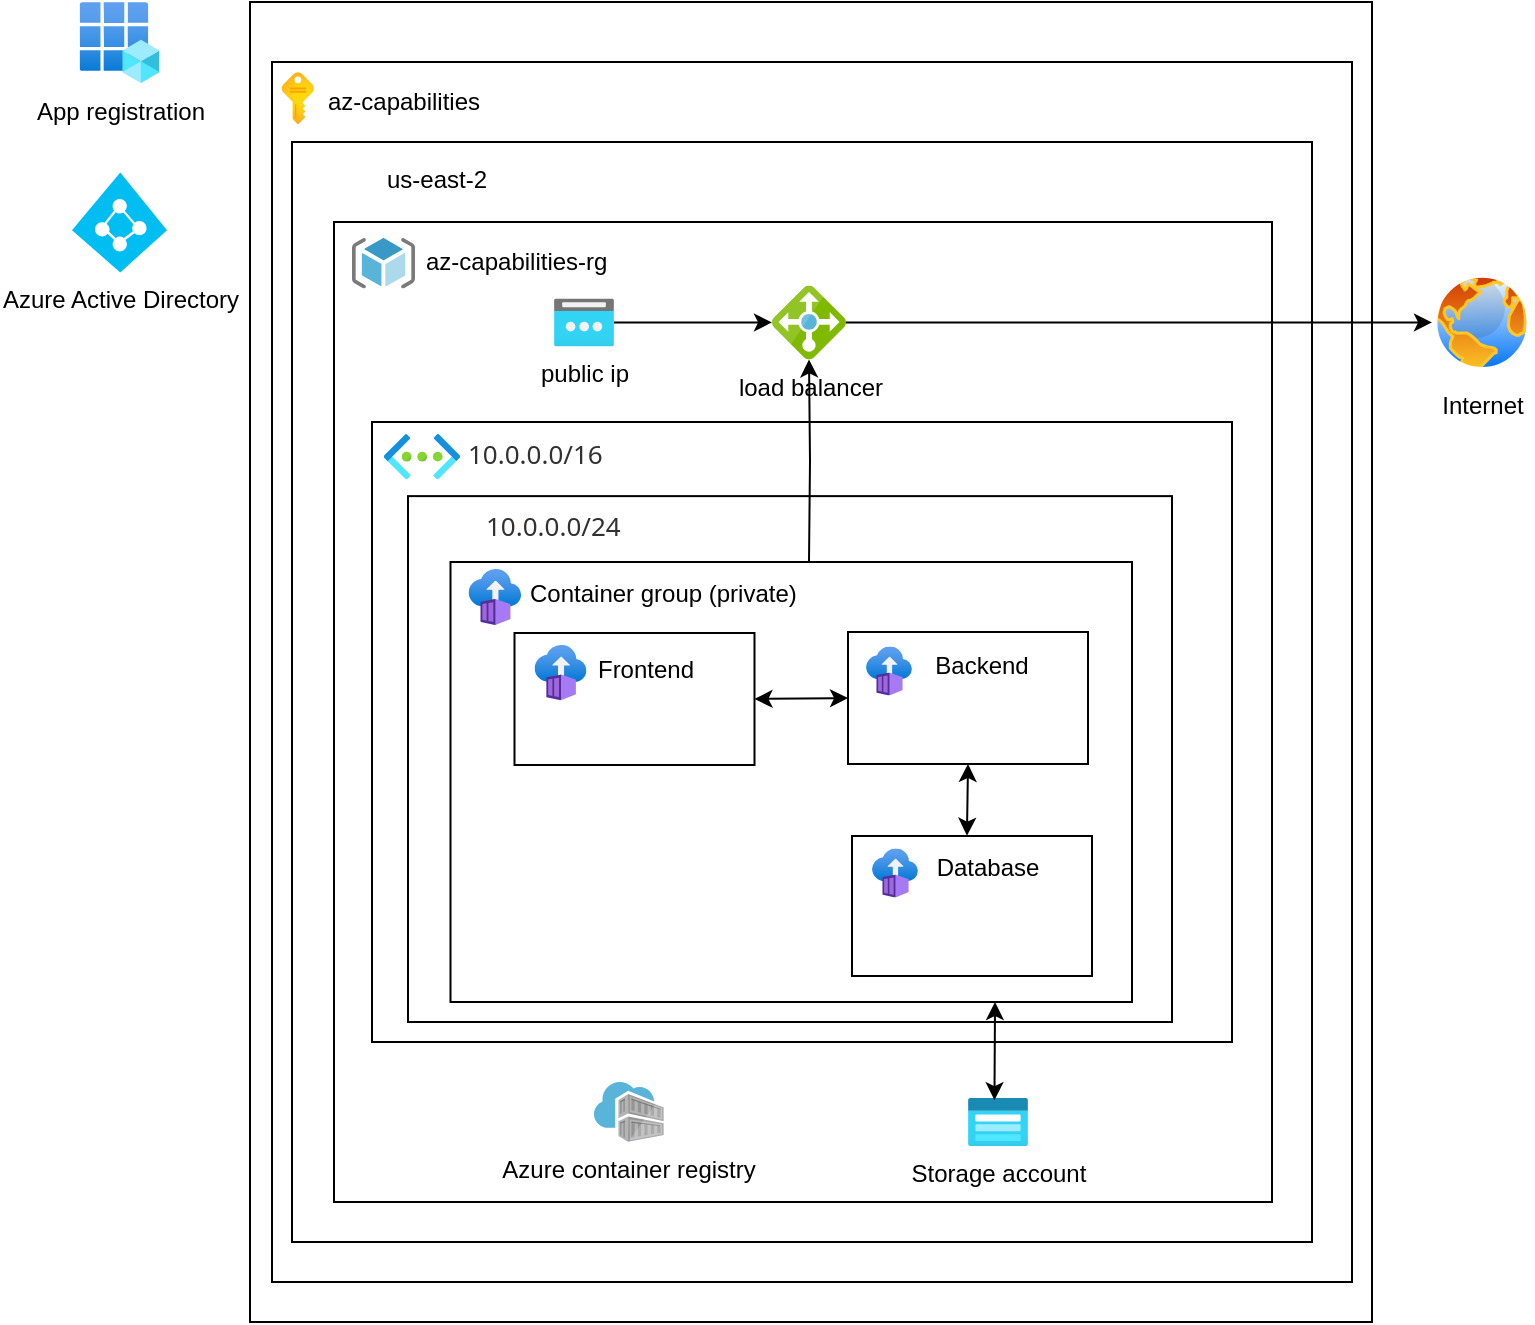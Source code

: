<mxfile version="22.1.2" type="device">
  <diagram name="Page-1" id="NbZYLsITIQdBhNB3CvN5">
    <mxGraphModel dx="984" dy="649" grid="1" gridSize="10" guides="1" tooltips="1" connect="1" arrows="1" fold="1" page="1" pageScale="1" pageWidth="850" pageHeight="1100" math="0" shadow="0">
      <root>
        <mxCell id="0" />
        <mxCell id="1" parent="0" />
        <mxCell id="pxAkdys24_ruM4_S-u4r-51" value="" style="rounded=0;whiteSpace=wrap;html=1;" parent="1" vertex="1">
          <mxGeometry x="209" y="290" width="561" height="660" as="geometry" />
        </mxCell>
        <mxCell id="pxAkdys24_ruM4_S-u4r-52" value="" style="rounded=0;whiteSpace=wrap;html=1;" parent="1" vertex="1">
          <mxGeometry x="220" y="320" width="540" height="610" as="geometry" />
        </mxCell>
        <mxCell id="pxAkdys24_ruM4_S-u4r-53" value="" style="rounded=0;whiteSpace=wrap;html=1;" parent="1" vertex="1">
          <mxGeometry x="230" y="360" width="510" height="550" as="geometry" />
        </mxCell>
        <mxCell id="pxAkdys24_ruM4_S-u4r-54" value="" style="rounded=0;whiteSpace=wrap;html=1;" parent="1" vertex="1">
          <mxGeometry x="251" y="400" width="469" height="490" as="geometry" />
        </mxCell>
        <mxCell id="pxAkdys24_ruM4_S-u4r-55" value="" style="image;aspect=fixed;html=1;points=[];align=center;fontSize=12;image=img/lib/azure2/general/Subscriptions.svg;" parent="1" vertex="1">
          <mxGeometry x="224.89" y="325" width="16.11" height="26" as="geometry" />
        </mxCell>
        <mxCell id="pxAkdys24_ruM4_S-u4r-56" value="" style="shape=image;verticalLabelPosition=bottom;labelBackgroundColor=default;verticalAlign=top;aspect=fixed;imageAspect=0;image=https://upload.wikimedia.org/wikipedia/commons/thumb/a/a8/Microsoft_Azure_Logo.svg/800px-Microsoft_Azure_Logo.svg.png;" parent="1" vertex="1">
          <mxGeometry x="216" y="296" width="59" height="17.04" as="geometry" />
        </mxCell>
        <mxCell id="pxAkdys24_ruM4_S-u4r-57" value="" style="shape=image;verticalLabelPosition=bottom;labelBackgroundColor=default;verticalAlign=top;aspect=fixed;imageAspect=0;image=https://mattruma.com/wp-content/uploads/2020/07/Icon-azurestack-9-Region-Management.png;" parent="1" vertex="1">
          <mxGeometry x="240" y="365" width="30" height="30" as="geometry" />
        </mxCell>
        <mxCell id="pxAkdys24_ruM4_S-u4r-58" value="us-east-2" style="text;html=1;strokeColor=none;fillColor=none;align=center;verticalAlign=middle;whiteSpace=wrap;rounded=0;" parent="1" vertex="1">
          <mxGeometry x="275" y="364" width="55" height="30" as="geometry" />
        </mxCell>
        <mxCell id="pxAkdys24_ruM4_S-u4r-59" value="&lt;div&gt;&lt;br&gt;&lt;/div&gt;&lt;div style=&quot;float: right;&quot; class=&quot;rightHeader-137&quot;&gt;&lt;button style=&quot;font-family: inherit; -webkit-font-smoothing: antialiased; font-size: inherit; font-weight: inherit; color: rgb(0, 120, 212); outline: none; text-decoration: none; background: none transparent; border-top: none; border-right: none; border-left: none; border-image: initial; cursor: pointer; display: flex; margin: 0px; overflow: inherit; padding: 0px; text-align: left; text-overflow: inherit; border-bottom: 1px solid transparent; user-select: text;&quot; class=&quot;ms-Link addressspace-control-v2-delete-addressspace-button flex-287&quot; type=&quot;button&quot;&gt;&lt;div style=&quot;margin-top: 5px; margin-right: 10px; color: rgb(0, 120, 212); font-family: &amp;quot;Segoe UI&amp;quot;, &amp;quot;Segoe UI Web (West European)&amp;quot;, &amp;quot;Segoe UI&amp;quot;, -apple-system, &amp;quot;system-ui&amp;quot;, Roboto, &amp;quot;Helvetica Neue&amp;quot;, sans-serif; font-size: 13px; font-style: normal; font-variant-ligatures: normal; font-variant-caps: normal; font-weight: 400; letter-spacing: normal; orphans: 2; text-align: left; text-indent: 0px; text-transform: none; widows: 2; word-spacing: 0px; -webkit-text-stroke-width: 0px; background-color: rgb(255, 255, 255); text-decoration-thickness: initial; text-decoration-style: initial; text-decoration-color: initial;&quot; class=&quot;frameworkIconMarginFix-154&quot;&gt;&lt;div style=&quot;fill: rgb(0, 120, 212); width: 13px; height: 16px; display: inline-block;&quot; class=&quot;icon-108 commandIcon-129&quot;&gt;&lt;svg style=&quot;height:100%;width:100%;&quot;&gt;&lt;use xlink:href=&quot;#frameworkType17&quot;&gt;&lt;/use&gt;&lt;/svg&gt;&lt;/div&gt;&lt;/div&gt;&lt;br class=&quot;Apple-interchange-newline&quot;&gt;&lt;/button&gt;&lt;/div&gt;" style="rounded=0;whiteSpace=wrap;html=1;" parent="1" vertex="1">
          <mxGeometry x="270" y="500" width="430" height="310" as="geometry" />
        </mxCell>
        <mxCell id="pxAkdys24_ruM4_S-u4r-60" value="" style="image;aspect=fixed;html=1;points=[];align=center;fontSize=12;image=img/lib/azure2/networking/Virtual_Networks.svg;" parent="1" vertex="1">
          <mxGeometry x="276" y="506" width="38" height="22.69" as="geometry" />
        </mxCell>
        <mxCell id="pxAkdys24_ruM4_S-u4r-61" value="&lt;div&gt;&lt;label class=&quot;ms-Label leftHeader-286&quot; style=&quot;font-family: &amp;quot;Segoe UI&amp;quot;, &amp;quot;Segoe UI Web (West European)&amp;quot;, &amp;quot;Segoe UI&amp;quot;, -apple-system, BlinkMacSystemFont, Roboto, &amp;quot;Helvetica Neue&amp;quot;, sans-serif; -webkit-font-smoothing: antialiased; font-size: 13px; font-weight: 400; color: rgb(50, 49, 48); box-sizing: border-box; box-shadow: none; margin: 0px; display: block; padding: 5px 0px; overflow-wrap: break-word; float: left;&quot;&gt;10.0.0.0/16&lt;/label&gt;&lt;/div&gt;" style="text;whiteSpace=wrap;html=1;" parent="1" vertex="1">
          <mxGeometry x="316" y="497" width="100" height="20" as="geometry" />
        </mxCell>
        <mxCell id="pxAkdys24_ruM4_S-u4r-62" value="" style="image;sketch=0;aspect=fixed;html=1;points=[];align=center;fontSize=12;image=img/lib/mscae/ResourceGroup.svg;" parent="1" vertex="1">
          <mxGeometry x="260" y="408" width="31.5" height="25.2" as="geometry" />
        </mxCell>
        <mxCell id="pxAkdys24_ruM4_S-u4r-63" value="&lt;span style=&quot;color: rgb(0, 0, 0); font-family: Helvetica; font-size: 12px; font-style: normal; font-variant-ligatures: normal; font-variant-caps: normal; font-weight: 400; letter-spacing: normal; orphans: 2; text-align: center; text-indent: 0px; text-transform: none; widows: 2; word-spacing: 0px; -webkit-text-stroke-width: 0px; background-color: rgb(255, 255, 255); text-decoration-thickness: initial; text-decoration-style: initial; text-decoration-color: initial; float: none; display: inline !important;&quot;&gt;az-capabilities-rg&lt;/span&gt;" style="text;whiteSpace=wrap;html=1;" parent="1" vertex="1">
          <mxGeometry x="295" y="406" width="120" height="40" as="geometry" />
        </mxCell>
        <mxCell id="pxAkdys24_ruM4_S-u4r-64" value="Azure container registry" style="image;sketch=0;aspect=fixed;html=1;points=[];align=center;fontSize=12;image=img/lib/mscae/Container_Registries.svg;" parent="1" vertex="1">
          <mxGeometry x="381" y="830" width="34.88" height="30" as="geometry" />
        </mxCell>
        <mxCell id="pxAkdys24_ruM4_S-u4r-65" style="edgeStyle=orthogonalEdgeStyle;rounded=0;orthogonalLoop=1;jettySize=auto;html=1;entryX=0;entryY=0.5;entryDx=0;entryDy=0;" parent="1" source="pxAkdys24_ruM4_S-u4r-66" target="pxAkdys24_ruM4_S-u4r-67" edge="1">
          <mxGeometry relative="1" as="geometry" />
        </mxCell>
        <mxCell id="pxAkdys24_ruM4_S-u4r-66" value="load balancer" style="image;sketch=0;aspect=fixed;html=1;points=[];align=center;fontSize=12;image=img/lib/mscae/Load_Balancer_feature.svg;" parent="1" vertex="1">
          <mxGeometry x="470" y="431.7" width="37" height="37" as="geometry" />
        </mxCell>
        <mxCell id="pxAkdys24_ruM4_S-u4r-67" value="Internet" style="image;aspect=fixed;perimeter=ellipsePerimeter;html=1;align=center;shadow=0;dashed=0;spacingTop=3;image=img/lib/active_directory/internet_globe.svg;" parent="1" vertex="1">
          <mxGeometry x="800" y="425.2" width="50" height="50" as="geometry" />
        </mxCell>
        <mxCell id="pxAkdys24_ruM4_S-u4r-68" value="&lt;div&gt;&lt;br&gt;&lt;/div&gt;&lt;div style=&quot;float: right;&quot; class=&quot;rightHeader-137&quot;&gt;&lt;button style=&quot;font-family: inherit; -webkit-font-smoothing: antialiased; font-size: inherit; font-weight: inherit; color: rgb(0, 120, 212); outline: none; text-decoration: none; background: none transparent; border-top: none; border-right: none; border-left: none; border-image: initial; cursor: pointer; display: flex; margin: 0px; overflow: inherit; padding: 0px; text-align: left; text-overflow: inherit; border-bottom: 1px solid transparent; user-select: text;&quot; class=&quot;ms-Link addressspace-control-v2-delete-addressspace-button flex-287&quot; type=&quot;button&quot;&gt;&lt;div style=&quot;margin-top: 5px; margin-right: 10px; color: rgb(0, 120, 212); font-family: &amp;quot;Segoe UI&amp;quot;, &amp;quot;Segoe UI Web (West European)&amp;quot;, &amp;quot;Segoe UI&amp;quot;, -apple-system, &amp;quot;system-ui&amp;quot;, Roboto, &amp;quot;Helvetica Neue&amp;quot;, sans-serif; font-size: 13px; font-style: normal; font-variant-ligatures: normal; font-variant-caps: normal; font-weight: 400; letter-spacing: normal; orphans: 2; text-align: left; text-indent: 0px; text-transform: none; widows: 2; word-spacing: 0px; -webkit-text-stroke-width: 0px; background-color: rgb(255, 255, 255); text-decoration-thickness: initial; text-decoration-style: initial; text-decoration-color: initial;&quot; class=&quot;frameworkIconMarginFix-154&quot;&gt;&lt;div style=&quot;fill: rgb(0, 120, 212); width: 13px; height: 16px; display: inline-block;&quot; class=&quot;icon-108 commandIcon-129&quot;&gt;&lt;svg style=&quot;height:100%;width:100%;&quot;&gt;&lt;use xlink:href=&quot;#frameworkType17&quot;&gt;&lt;/use&gt;&lt;/svg&gt;&lt;/div&gt;&lt;/div&gt;&lt;br class=&quot;Apple-interchange-newline&quot;&gt;&lt;/button&gt;&lt;/div&gt;" style="rounded=0;whiteSpace=wrap;html=1;" parent="1" vertex="1">
          <mxGeometry x="288" y="537.06" width="382" height="262.94" as="geometry" />
        </mxCell>
        <mxCell id="pxAkdys24_ruM4_S-u4r-69" value="" style="rounded=0;whiteSpace=wrap;html=1;" parent="1" vertex="1">
          <mxGeometry x="309.25" y="570" width="340.75" height="220" as="geometry" />
        </mxCell>
        <mxCell id="pxAkdys24_ruM4_S-u4r-70" value="" style="image;aspect=fixed;html=1;points=[];align=center;fontSize=12;image=img/lib/azure2/compute/Container_Instances.svg;" parent="1" vertex="1">
          <mxGeometry x="318.25" y="573.5" width="26.35" height="28" as="geometry" />
        </mxCell>
        <mxCell id="pxAkdys24_ruM4_S-u4r-71" value="&lt;span style=&quot;color: rgb(0, 0, 0); font-family: Helvetica; font-size: 12px; font-style: normal; font-variant-ligatures: normal; font-variant-caps: normal; font-weight: 400; letter-spacing: normal; orphans: 2; text-align: center; text-indent: 0px; text-transform: none; widows: 2; word-spacing: 0px; -webkit-text-stroke-width: 0px; background-color: rgb(255, 255, 255); text-decoration-thickness: initial; text-decoration-style: initial; text-decoration-color: initial; float: none; display: inline !important;&quot;&gt;Container group (private)&lt;/span&gt;" style="text;whiteSpace=wrap;html=1;" parent="1" vertex="1">
          <mxGeometry x="347.25" y="571.5" width="162.75" height="40" as="geometry" />
        </mxCell>
        <mxCell id="pxAkdys24_ruM4_S-u4r-72" value="" style="group" parent="1" vertex="1" connectable="0">
          <mxGeometry x="333.25" y="573.5" width="166.75" height="119.5" as="geometry" />
        </mxCell>
        <mxCell id="pxAkdys24_ruM4_S-u4r-73" value="" style="rounded=0;whiteSpace=wrap;html=1;" parent="pxAkdys24_ruM4_S-u4r-72" vertex="1">
          <mxGeometry x="8" y="32" width="120" height="66" as="geometry" />
        </mxCell>
        <mxCell id="pxAkdys24_ruM4_S-u4r-74" value="" style="image;aspect=fixed;html=1;points=[];align=center;fontSize=12;image=img/lib/azure2/compute/Container_Instances.svg;" parent="pxAkdys24_ruM4_S-u4r-72" vertex="1">
          <mxGeometry x="18" y="38" width="26" height="27.62" as="geometry" />
        </mxCell>
        <mxCell id="pxAkdys24_ruM4_S-u4r-75" value="" style="shape=image;verticalLabelPosition=bottom;labelBackgroundColor=default;verticalAlign=top;aspect=fixed;imageAspect=0;image=https://upload.wikimedia.org/wikipedia/commons/thumb/a/a7/React-icon.svg/1200px-React-icon.svg.png;" parent="pxAkdys24_ruM4_S-u4r-72" vertex="1">
          <mxGeometry x="52.47" y="61.5" width="31.06" height="27" as="geometry" />
        </mxCell>
        <mxCell id="pxAkdys24_ruM4_S-u4r-76" value="Frontend" style="text;html=1;strokeColor=none;fillColor=none;align=center;verticalAlign=middle;whiteSpace=wrap;rounded=0;" parent="pxAkdys24_ruM4_S-u4r-72" vertex="1">
          <mxGeometry x="44" y="35.31" width="60" height="30" as="geometry" />
        </mxCell>
        <mxCell id="pxAkdys24_ruM4_S-u4r-77" value="" style="shape=image;verticalLabelPosition=bottom;labelBackgroundColor=default;verticalAlign=top;aspect=fixed;imageAspect=0;image=https://uploads-us-west-2.insided.com/miro-us/attachment/9209e7c6-45ac-4cce-9cc2-54f63ed5ffee.png;rotation=0;" parent="1" vertex="1">
          <mxGeometry x="290" y="543.5" width="35.07" height="19" as="geometry" />
        </mxCell>
        <mxCell id="pxAkdys24_ruM4_S-u4r-78" value="&lt;div&gt;&lt;label class=&quot;ms-Label leftHeader-286&quot; style=&quot;font-family: &amp;quot;Segoe UI&amp;quot;, &amp;quot;Segoe UI Web (West European)&amp;quot;, &amp;quot;Segoe UI&amp;quot;, -apple-system, BlinkMacSystemFont, Roboto, &amp;quot;Helvetica Neue&amp;quot;, sans-serif; -webkit-font-smoothing: antialiased; font-size: 13px; font-weight: 400; color: rgb(50, 49, 48); box-sizing: border-box; box-shadow: none; margin: 0px; display: block; padding: 5px 0px; overflow-wrap: break-word; float: left;&quot;&gt;10.0.0.0/24&lt;/label&gt;&lt;/div&gt;" style="text;whiteSpace=wrap;html=1;" parent="1" vertex="1">
          <mxGeometry x="325" y="532.5" width="100" height="20" as="geometry" />
        </mxCell>
        <mxCell id="pxAkdys24_ruM4_S-u4r-79" style="edgeStyle=orthogonalEdgeStyle;rounded=0;orthogonalLoop=1;jettySize=auto;html=1;" parent="1" source="pxAkdys24_ruM4_S-u4r-80" target="pxAkdys24_ruM4_S-u4r-66" edge="1">
          <mxGeometry relative="1" as="geometry" />
        </mxCell>
        <mxCell id="pxAkdys24_ruM4_S-u4r-80" value="public ip" style="image;aspect=fixed;html=1;points=[];align=center;fontSize=12;image=img/lib/azure2/networking/Public_IP_Addresses.svg;" parent="1" vertex="1">
          <mxGeometry x="361" y="438.2" width="30" height="24" as="geometry" />
        </mxCell>
        <mxCell id="pxAkdys24_ruM4_S-u4r-81" value="" style="endArrow=classic;startArrow=classic;html=1;rounded=0;entryX=0;entryY=0.5;entryDx=0;entryDy=0;exitX=1;exitY=0.5;exitDx=0;exitDy=0;" parent="1" source="pxAkdys24_ruM4_S-u4r-73" target="pxAkdys24_ruM4_S-u4r-83" edge="1">
          <mxGeometry width="50" height="50" relative="1" as="geometry">
            <mxPoint x="460" y="632.388" as="sourcePoint" />
            <mxPoint x="510" y="633" as="targetPoint" />
          </mxGeometry>
        </mxCell>
        <mxCell id="pxAkdys24_ruM4_S-u4r-82" value="x" style="group" parent="1" vertex="1" connectable="0">
          <mxGeometry x="507" y="608.996" width="166.21" height="93.544" as="geometry" />
        </mxCell>
        <mxCell id="pxAkdys24_ruM4_S-u4r-83" value="" style="rounded=0;whiteSpace=wrap;html=1;" parent="pxAkdys24_ruM4_S-u4r-82" vertex="1">
          <mxGeometry x="1" y="-4" width="120" height="66" as="geometry" />
        </mxCell>
        <mxCell id="pxAkdys24_ruM4_S-u4r-84" value="" style="image;aspect=fixed;html=1;points=[];align=center;fontSize=12;image=img/lib/azure2/compute/Container_Instances.svg;" parent="pxAkdys24_ruM4_S-u4r-82" vertex="1">
          <mxGeometry x="10" y="3.303" width="22.979" height="24.411" as="geometry" />
        </mxCell>
        <mxCell id="pxAkdys24_ruM4_S-u4r-85" value="Backend" style="text;html=1;strokeColor=none;fillColor=none;align=center;verticalAlign=middle;whiteSpace=wrap;rounded=0;" parent="pxAkdys24_ruM4_S-u4r-82" vertex="1">
          <mxGeometry x="40" y="0.925" width="56" height="24.747" as="geometry" />
        </mxCell>
        <mxCell id="pxAkdys24_ruM4_S-u4r-86" value="" style="shape=image;verticalLabelPosition=bottom;labelBackgroundColor=default;verticalAlign=top;aspect=fixed;imageAspect=0;image=https://upload.wikimedia.org/wikipedia/commons/thumb/d/d9/Node.js_logo.svg/1200px-Node.js_logo.svg.png;" parent="pxAkdys24_ruM4_S-u4r-82" vertex="1">
          <mxGeometry x="36" y="27.399" width="41.469" height="25.366" as="geometry" />
        </mxCell>
        <mxCell id="pxAkdys24_ruM4_S-u4r-87" style="edgeStyle=orthogonalEdgeStyle;rounded=0;orthogonalLoop=1;jettySize=auto;html=1;exitX=0.5;exitY=1;exitDx=0;exitDy=0;" parent="pxAkdys24_ruM4_S-u4r-82" source="pxAkdys24_ruM4_S-u4r-83" target="pxAkdys24_ruM4_S-u4r-83" edge="1">
          <mxGeometry relative="1" as="geometry" />
        </mxCell>
        <mxCell id="pxAkdys24_ruM4_S-u4r-88" style="edgeStyle=orthogonalEdgeStyle;rounded=0;orthogonalLoop=1;jettySize=auto;html=1;exitX=0.5;exitY=1;exitDx=0;exitDy=0;" parent="1" edge="1">
          <mxGeometry relative="1" as="geometry">
            <mxPoint x="672.5" y="681.278" as="sourcePoint" />
            <mxPoint x="672.5" y="681.278" as="targetPoint" />
          </mxGeometry>
        </mxCell>
        <mxCell id="pxAkdys24_ruM4_S-u4r-89" value="" style="endArrow=classic;startArrow=classic;html=1;rounded=0;exitX=0.5;exitY=1;exitDx=0;exitDy=0;entryX=0.479;entryY=-0.002;entryDx=0;entryDy=0;entryPerimeter=0;" parent="1" source="pxAkdys24_ruM4_S-u4r-83" target="pxAkdys24_ruM4_S-u4r-92" edge="1">
          <mxGeometry width="50" height="50" relative="1" as="geometry">
            <mxPoint x="390" y="670" as="sourcePoint" />
            <mxPoint x="567" y="700" as="targetPoint" />
          </mxGeometry>
        </mxCell>
        <mxCell id="pxAkdys24_ruM4_S-u4r-91" value="x" style="group" parent="1" vertex="1" connectable="0">
          <mxGeometry x="510" y="709.996" width="166.21" height="93.544" as="geometry" />
        </mxCell>
        <mxCell id="pxAkdys24_ruM4_S-u4r-92" value="" style="rounded=0;whiteSpace=wrap;html=1;" parent="pxAkdys24_ruM4_S-u4r-91" vertex="1">
          <mxGeometry y="-3" width="120" height="70" as="geometry" />
        </mxCell>
        <mxCell id="pxAkdys24_ruM4_S-u4r-93" value="" style="image;aspect=fixed;html=1;points=[];align=center;fontSize=12;image=img/lib/azure2/compute/Container_Instances.svg;" parent="pxAkdys24_ruM4_S-u4r-91" vertex="1">
          <mxGeometry x="10" y="3.303" width="22.979" height="24.411" as="geometry" />
        </mxCell>
        <mxCell id="pxAkdys24_ruM4_S-u4r-94" value="Database" style="text;html=1;strokeColor=none;fillColor=none;align=center;verticalAlign=middle;whiteSpace=wrap;rounded=0;" parent="pxAkdys24_ruM4_S-u4r-91" vertex="1">
          <mxGeometry x="40" y="0.925" width="56" height="24.747" as="geometry" />
        </mxCell>
        <mxCell id="pxAkdys24_ruM4_S-u4r-95" value="" style="shape=image;verticalLabelPosition=bottom;labelBackgroundColor=default;verticalAlign=top;aspect=fixed;imageAspect=0;image=https://miro.medium.com/v2/resize:fit:512/1*doAg1_fMQKWFoub-6gwUiQ.png;" parent="pxAkdys24_ruM4_S-u4r-91" vertex="1">
          <mxGeometry x="41.5" y="25.67" width="37" height="37" as="geometry" />
        </mxCell>
        <mxCell id="pxAkdys24_ruM4_S-u4r-96" value="Storage account" style="image;aspect=fixed;html=1;points=[];align=center;fontSize=12;image=img/lib/azure2/storage/Storage_Accounts_Classic.svg;" parent="1" vertex="1">
          <mxGeometry x="568" y="838" width="30" height="24" as="geometry" />
        </mxCell>
        <mxCell id="pxAkdys24_ruM4_S-u4r-97" value="" style="endArrow=classic;startArrow=classic;html=1;rounded=0;exitX=0.441;exitY=0.045;exitDx=0;exitDy=0;exitPerimeter=0;entryX=0.799;entryY=1;entryDx=0;entryDy=0;entryPerimeter=0;" parent="1" source="pxAkdys24_ruM4_S-u4r-96" target="pxAkdys24_ruM4_S-u4r-69" edge="1">
          <mxGeometry width="50" height="50" relative="1" as="geometry">
            <mxPoint x="580" y="820" as="sourcePoint" />
            <mxPoint x="630" y="770" as="targetPoint" />
          </mxGeometry>
        </mxCell>
        <mxCell id="pxAkdys24_ruM4_S-u4r-98" value="App registration" style="image;aspect=fixed;html=1;points=[];align=center;fontSize=12;image=img/lib/azure2/identity/App_Registrations.svg;" parent="1" vertex="1">
          <mxGeometry x="123.82" y="290.0" width="39.87" height="40.5" as="geometry" />
        </mxCell>
        <mxCell id="pxAkdys24_ruM4_S-u4r-99" value="Azure Active Directory" style="verticalLabelPosition=bottom;html=1;verticalAlign=top;align=center;strokeColor=none;fillColor=#00BEF2;shape=mxgraph.azure.azure_active_directory;" parent="1" vertex="1">
          <mxGeometry x="120" y="375.2" width="47.5" height="50" as="geometry" />
        </mxCell>
        <mxCell id="pxAkdys24_ruM4_S-u4r-100" value="az-capabilities" style="text;html=1;strokeColor=none;fillColor=none;align=center;verticalAlign=middle;whiteSpace=wrap;rounded=0;" parent="1" vertex="1">
          <mxGeometry x="246" y="325" width="80" height="30.38" as="geometry" />
        </mxCell>
        <mxCell id="KbNj5KnTAPFgeMvHlAt3-1" style="edgeStyle=orthogonalEdgeStyle;rounded=0;orthogonalLoop=1;jettySize=auto;html=1;" parent="1" target="pxAkdys24_ruM4_S-u4r-66" edge="1">
          <mxGeometry relative="1" as="geometry">
            <mxPoint x="488.5" y="570" as="sourcePoint" />
          </mxGeometry>
        </mxCell>
      </root>
    </mxGraphModel>
  </diagram>
</mxfile>
